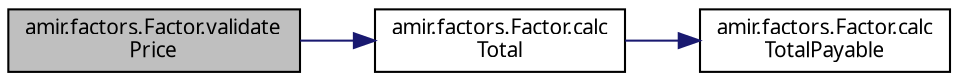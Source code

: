 digraph "amir.factors.Factor.validatePrice"
{
 // LATEX_PDF_SIZE
  edge [fontname="FreeSans.ttf",fontsize="10",labelfontname="FreeSans.ttf",labelfontsize="10"];
  node [fontname="FreeSans.ttf",fontsize="10",shape=record];
  rankdir="LR";
  Node1 [label="amir.factors.Factor.validate\lPrice",height=0.2,width=0.4,color="black", fillcolor="grey75", style="filled", fontcolor="black",tooltip=" "];
  Node1 -> Node2 [color="midnightblue",fontsize="10",style="solid",fontname="FreeSans.ttf"];
  Node2 [label="amir.factors.Factor.calc\lTotal",height=0.2,width=0.4,color="black", fillcolor="white", style="filled",URL="$classamir_1_1factors_1_1_factor.html#a5cc2b152094949e8fb28e1e37fe8f29a",tooltip=" "];
  Node2 -> Node3 [color="midnightblue",fontsize="10",style="solid",fontname="FreeSans.ttf"];
  Node3 [label="amir.factors.Factor.calc\lTotalPayable",height=0.2,width=0.4,color="black", fillcolor="white", style="filled",URL="$classamir_1_1factors_1_1_factor.html#a95cbfb1c8e7aec9b02ebcbc626b9b727",tooltip=" "];
}
